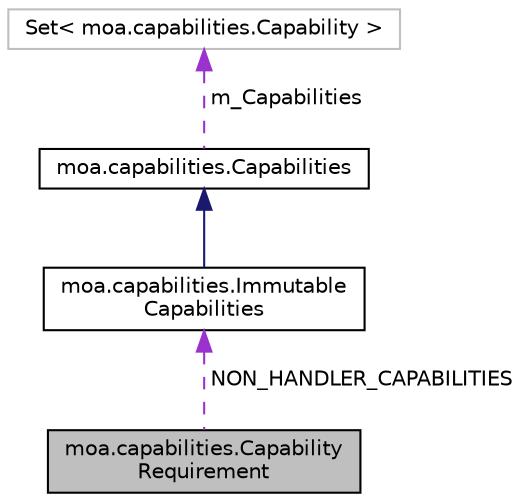 digraph "moa.capabilities.CapabilityRequirement"
{
 // LATEX_PDF_SIZE
  edge [fontname="Helvetica",fontsize="10",labelfontname="Helvetica",labelfontsize="10"];
  node [fontname="Helvetica",fontsize="10",shape=record];
  Node1 [label="moa.capabilities.Capability\lRequirement",height=0.2,width=0.4,color="black", fillcolor="grey75", style="filled", fontcolor="black",tooltip=" "];
  Node2 -> Node1 [dir="back",color="darkorchid3",fontsize="10",style="dashed",label=" NON_HANDLER_CAPABILITIES" ,fontname="Helvetica"];
  Node2 [label="moa.capabilities.Immutable\lCapabilities",height=0.2,width=0.4,color="black", fillcolor="white", style="filled",URL="$classmoa_1_1capabilities_1_1_immutable_capabilities.html",tooltip=" "];
  Node3 -> Node2 [dir="back",color="midnightblue",fontsize="10",style="solid",fontname="Helvetica"];
  Node3 [label="moa.capabilities.Capabilities",height=0.2,width=0.4,color="black", fillcolor="white", style="filled",URL="$classmoa_1_1capabilities_1_1_capabilities.html",tooltip=" "];
  Node4 -> Node3 [dir="back",color="darkorchid3",fontsize="10",style="dashed",label=" m_Capabilities" ,fontname="Helvetica"];
  Node4 [label="Set\< moa.capabilities.Capability \>",height=0.2,width=0.4,color="grey75", fillcolor="white", style="filled",tooltip=" "];
}

